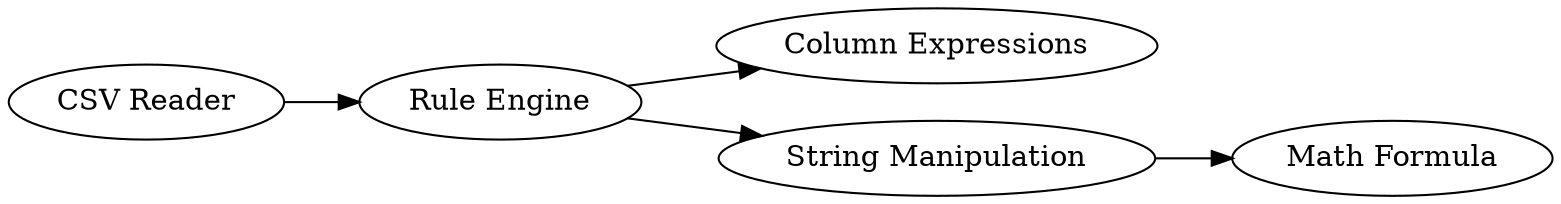 digraph {
	1 -> 3
	5 -> 1
	2 -> 4
	1 -> 2
	5 [label="CSV Reader"]
	1 [label="Rule Engine"]
	4 [label="Math Formula"]
	3 [label="Column Expressions"]
	2 [label="String Manipulation"]
	rankdir=LR
}
